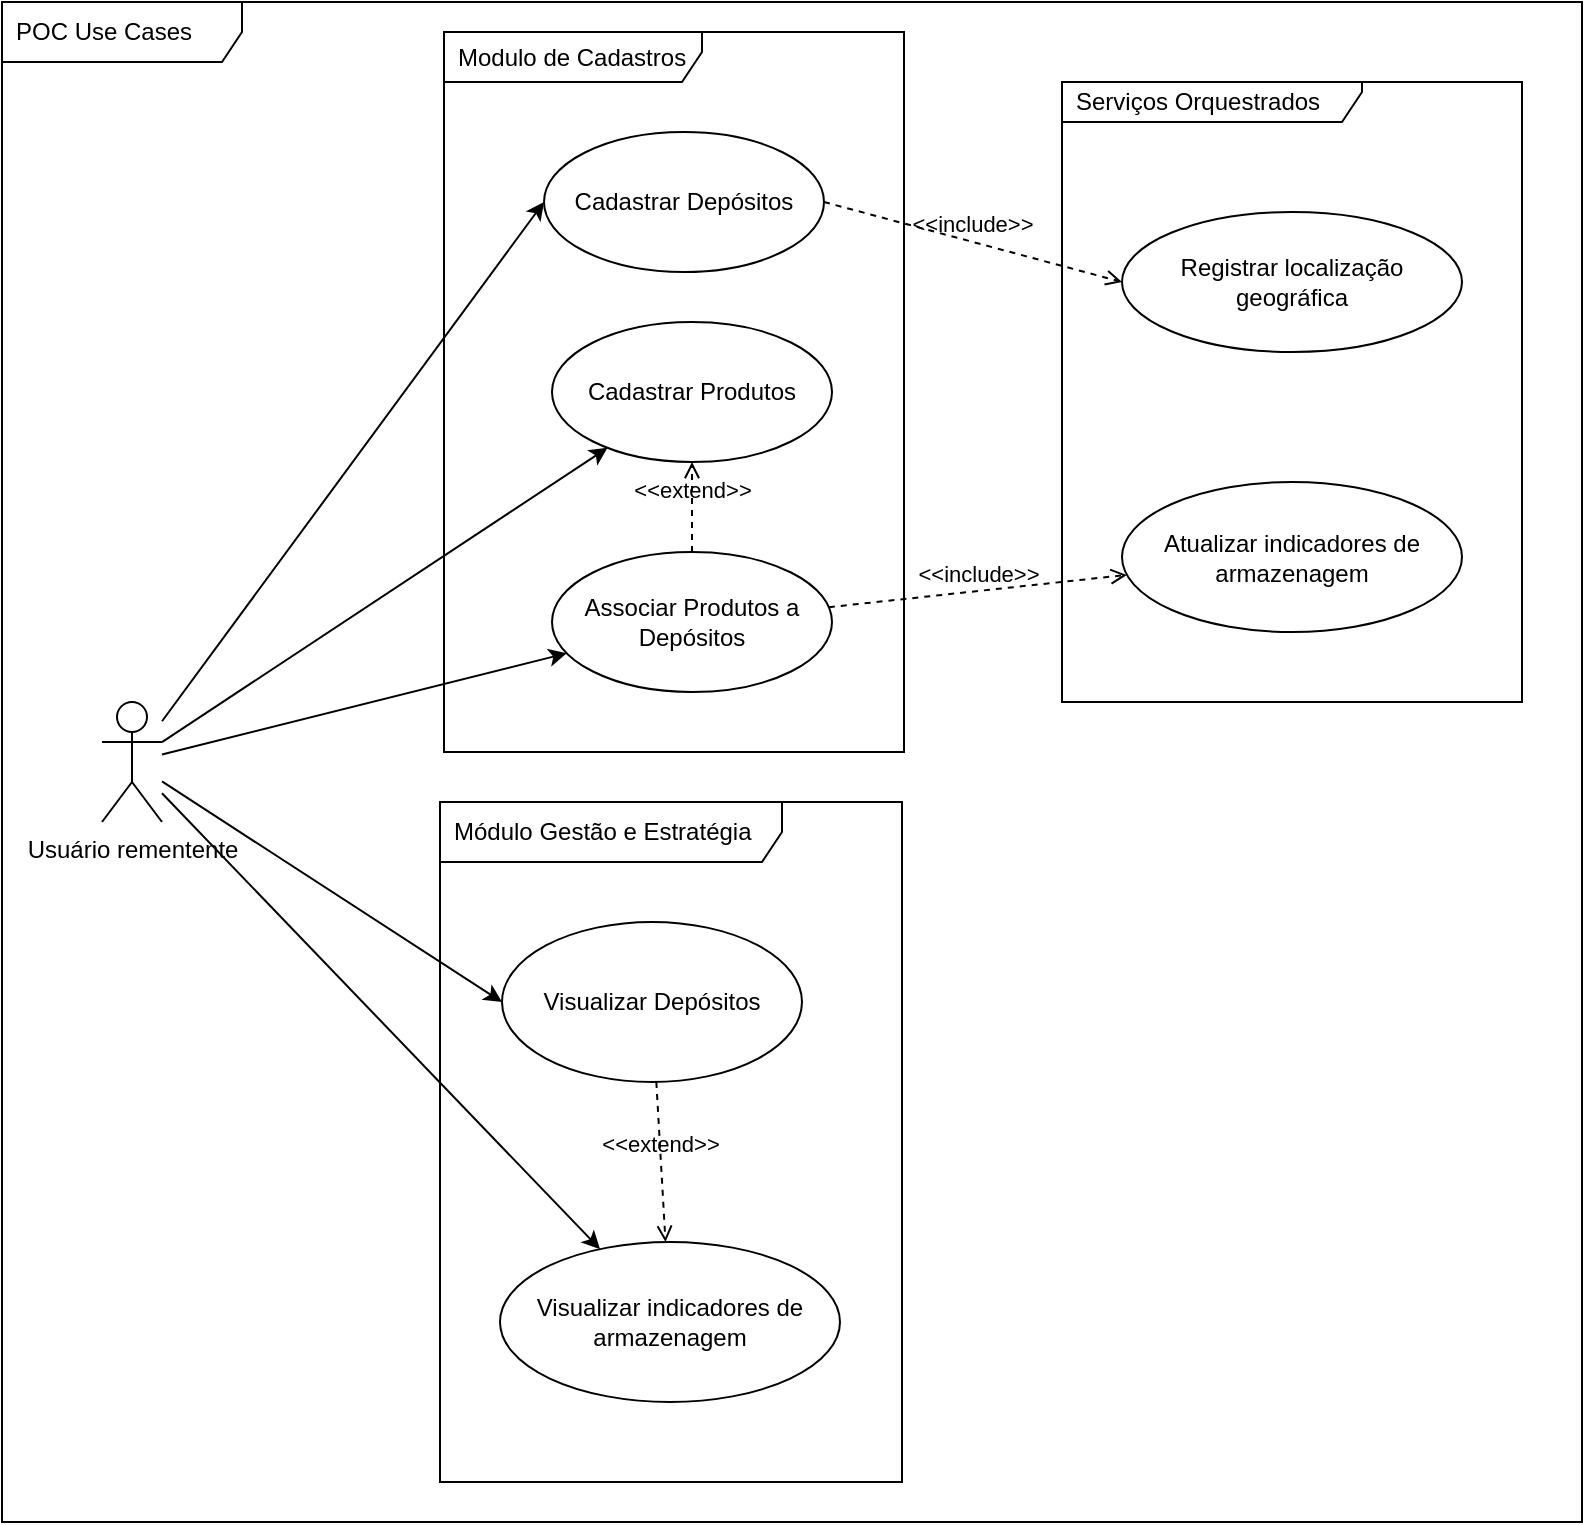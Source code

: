 <mxfile version="20.3.2" type="device"><diagram id="wDnLMvG-83-RW_ECSXDB" name="Página-1"><mxGraphModel dx="3651" dy="1540" grid="1" gridSize="10" guides="1" tooltips="1" connect="1" arrows="1" fold="1" page="1" pageScale="1" pageWidth="827" pageHeight="1169" math="0" shadow="0"><root><mxCell id="0"/><mxCell id="1" parent="0"/><mxCell id="pTqR_ZTTPVNS2h4aj2Q3-12" value="" style="group" vertex="1" connectable="0" parent="1"><mxGeometry x="80" y="340" width="790" height="760" as="geometry"/></mxCell><mxCell id="KvV28Yt6ZvymEWNImPS4-6" value="POC Use Cases" style="shape=umlFrame;whiteSpace=wrap;html=1;width=120;height=30;boundedLbl=1;verticalAlign=middle;align=left;spacingLeft=5;" parent="pTqR_ZTTPVNS2h4aj2Q3-12" vertex="1"><mxGeometry width="790" height="760" as="geometry"/></mxCell><mxCell id="pTqR_ZTTPVNS2h4aj2Q3-11" value="Módulo Gestão e Estratégia" style="shape=umlFrame;whiteSpace=wrap;html=1;width=171;height=30;boundedLbl=1;verticalAlign=middle;align=left;spacingLeft=5;" vertex="1" parent="pTqR_ZTTPVNS2h4aj2Q3-12"><mxGeometry x="219" y="400" width="231" height="340" as="geometry"/></mxCell><mxCell id="KvV28Yt6ZvymEWNImPS4-10" value="Usuário rementente&lt;br&gt;&lt;br&gt;" style="shape=umlActor;verticalLabelPosition=bottom;verticalAlign=top;html=1;" parent="pTqR_ZTTPVNS2h4aj2Q3-12" vertex="1"><mxGeometry x="50" y="350" width="30" height="60" as="geometry"/></mxCell><mxCell id="KvV28Yt6ZvymEWNImPS4-13" value="Visualizar Depósitos" style="ellipse;whiteSpace=wrap;html=1;" parent="pTqR_ZTTPVNS2h4aj2Q3-12" vertex="1"><mxGeometry x="250" y="460" width="150" height="80" as="geometry"/></mxCell><mxCell id="KvV28Yt6ZvymEWNImPS4-8" style="edgeStyle=none;rounded=0;orthogonalLoop=1;jettySize=auto;html=1;entryX=0;entryY=0.5;entryDx=0;entryDy=0;" parent="pTqR_ZTTPVNS2h4aj2Q3-12" source="KvV28Yt6ZvymEWNImPS4-10" target="KvV28Yt6ZvymEWNImPS4-13" edge="1"><mxGeometry relative="1" as="geometry"/></mxCell><mxCell id="KvV28Yt6ZvymEWNImPS4-19" value="&amp;lt;&amp;lt;extend&amp;gt;&amp;gt;" style="html=1;verticalAlign=bottom;labelBackgroundColor=none;endArrow=open;endFill=0;dashed=1;rounded=0;" parent="pTqR_ZTTPVNS2h4aj2Q3-12" source="KvV28Yt6ZvymEWNImPS4-13" target="KvV28Yt6ZvymEWNImPS4-20" edge="1"><mxGeometry width="160" relative="1" as="geometry"><mxPoint x="374" y="630" as="sourcePoint"/><mxPoint x="534" y="630" as="targetPoint"/></mxGeometry></mxCell><mxCell id="KvV28Yt6ZvymEWNImPS4-20" value="Visualizar indicadores de armazenagem" style="ellipse;whiteSpace=wrap;html=1;" parent="pTqR_ZTTPVNS2h4aj2Q3-12" vertex="1"><mxGeometry x="249" y="620" width="170" height="80" as="geometry"/></mxCell><mxCell id="pTqR_ZTTPVNS2h4aj2Q3-10" style="edgeStyle=none;rounded=0;orthogonalLoop=1;jettySize=auto;html=1;" edge="1" parent="pTqR_ZTTPVNS2h4aj2Q3-12" source="KvV28Yt6ZvymEWNImPS4-10" target="KvV28Yt6ZvymEWNImPS4-20"><mxGeometry relative="1" as="geometry"/></mxCell><mxCell id="pTqR_ZTTPVNS2h4aj2Q3-5" value="" style="group" vertex="1" connectable="0" parent="pTqR_ZTTPVNS2h4aj2Q3-12"><mxGeometry x="240" y="15" width="230" height="360" as="geometry"/></mxCell><mxCell id="pTqR_ZTTPVNS2h4aj2Q3-6" value="" style="group" vertex="1" connectable="0" parent="pTqR_ZTTPVNS2h4aj2Q3-5"><mxGeometry x="-19" width="230" height="360" as="geometry"/></mxCell><mxCell id="pTqR_ZTTPVNS2h4aj2Q3-8" value="" style="group" vertex="1" connectable="0" parent="pTqR_ZTTPVNS2h4aj2Q3-6"><mxGeometry width="230" height="360" as="geometry"/></mxCell><mxCell id="pTqR_ZTTPVNS2h4aj2Q3-4" value="Modulo de Cadastros" style="shape=umlFrame;whiteSpace=wrap;html=1;width=129;height=25;boundedLbl=1;verticalAlign=middle;align=left;spacingLeft=5;" vertex="1" parent="pTqR_ZTTPVNS2h4aj2Q3-8"><mxGeometry width="230" height="360" as="geometry"/></mxCell><mxCell id="KvV28Yt6ZvymEWNImPS4-11" value="Cadastrar Depósitos" style="ellipse;whiteSpace=wrap;html=1;" parent="pTqR_ZTTPVNS2h4aj2Q3-8" vertex="1"><mxGeometry x="50" y="50" width="140" height="70" as="geometry"/></mxCell><mxCell id="KvV28Yt6ZvymEWNImPS4-12" value="Cadastrar Produtos" style="ellipse;whiteSpace=wrap;html=1;" parent="pTqR_ZTTPVNS2h4aj2Q3-8" vertex="1"><mxGeometry x="54" y="145" width="140" height="70" as="geometry"/></mxCell><mxCell id="KvV28Yt6ZvymEWNImPS4-18" value="Associar Produtos a Depósitos" style="ellipse;whiteSpace=wrap;html=1;" parent="pTqR_ZTTPVNS2h4aj2Q3-8" vertex="1"><mxGeometry x="54" y="260" width="140" height="70" as="geometry"/></mxCell><mxCell id="KvV28Yt6ZvymEWNImPS4-21" value="&amp;lt;&amp;lt;extend&amp;gt;&amp;gt;" style="html=1;verticalAlign=bottom;labelBackgroundColor=none;endArrow=open;endFill=0;dashed=1;rounded=0;" parent="pTqR_ZTTPVNS2h4aj2Q3-8" source="KvV28Yt6ZvymEWNImPS4-18" target="KvV28Yt6ZvymEWNImPS4-12" edge="1"><mxGeometry width="160" relative="1" as="geometry"><mxPoint x="468.832" y="702.673" as="sourcePoint"/><mxPoint x="554.32" y="706.534" as="targetPoint"/></mxGeometry></mxCell><mxCell id="KvV28Yt6ZvymEWNImPS4-7" style="rounded=0;orthogonalLoop=1;jettySize=auto;html=1;entryX=0;entryY=0.5;entryDx=0;entryDy=0;" parent="pTqR_ZTTPVNS2h4aj2Q3-12" source="KvV28Yt6ZvymEWNImPS4-10" target="KvV28Yt6ZvymEWNImPS4-11" edge="1"><mxGeometry relative="1" as="geometry"><mxPoint x="50" y="490" as="sourcePoint"/></mxGeometry></mxCell><mxCell id="pTqR_ZTTPVNS2h4aj2Q3-7" style="rounded=0;orthogonalLoop=1;jettySize=auto;html=1;" edge="1" parent="pTqR_ZTTPVNS2h4aj2Q3-12" source="KvV28Yt6ZvymEWNImPS4-10" target="KvV28Yt6ZvymEWNImPS4-12"><mxGeometry relative="1" as="geometry"/></mxCell><mxCell id="KvV28Yt6ZvymEWNImPS4-9" style="rounded=0;orthogonalLoop=1;jettySize=auto;html=1;" parent="pTqR_ZTTPVNS2h4aj2Q3-12" source="KvV28Yt6ZvymEWNImPS4-10" target="KvV28Yt6ZvymEWNImPS4-18" edge="1"><mxGeometry relative="1" as="geometry"/></mxCell><mxCell id="pTqR_ZTTPVNS2h4aj2Q3-9" value="" style="group" vertex="1" connectable="0" parent="pTqR_ZTTPVNS2h4aj2Q3-12"><mxGeometry x="530" y="40" width="230" height="310" as="geometry"/></mxCell><mxCell id="pTqR_ZTTPVNS2h4aj2Q3-3" value="Serviços Orquestrados" style="shape=umlFrame;whiteSpace=wrap;html=1;width=150;height=20;boundedLbl=1;verticalAlign=middle;align=left;spacingLeft=5;" vertex="1" parent="pTqR_ZTTPVNS2h4aj2Q3-9"><mxGeometry width="230" height="310" as="geometry"/></mxCell><mxCell id="KvV28Yt6ZvymEWNImPS4-14" value="Registrar localização geográfica" style="ellipse;whiteSpace=wrap;html=1;" parent="pTqR_ZTTPVNS2h4aj2Q3-9" vertex="1"><mxGeometry x="30" y="65" width="170" height="70" as="geometry"/></mxCell><mxCell id="KvV28Yt6ZvymEWNImPS4-15" value="Atualizar indicadores de armazenagem" style="ellipse;whiteSpace=wrap;html=1;" parent="pTqR_ZTTPVNS2h4aj2Q3-9" vertex="1"><mxGeometry x="30" y="200" width="170" height="75" as="geometry"/></mxCell><mxCell id="KvV28Yt6ZvymEWNImPS4-16" value="&amp;lt;&amp;lt;include&amp;gt;&amp;gt;" style="html=1;verticalAlign=bottom;labelBackgroundColor=none;endArrow=open;endFill=0;dashed=1;rounded=0;exitX=1;exitY=0.5;exitDx=0;exitDy=0;entryX=0;entryY=0.5;entryDx=0;entryDy=0;" parent="pTqR_ZTTPVNS2h4aj2Q3-12" source="KvV28Yt6ZvymEWNImPS4-11" target="KvV28Yt6ZvymEWNImPS4-14" edge="1"><mxGeometry width="160" relative="1" as="geometry"><mxPoint x="310" y="280" as="sourcePoint"/><mxPoint x="470" y="280" as="targetPoint"/></mxGeometry></mxCell><mxCell id="KvV28Yt6ZvymEWNImPS4-17" value="&amp;lt;&amp;lt;include&amp;gt;&amp;gt;" style="html=1;verticalAlign=bottom;labelBackgroundColor=none;endArrow=open;endFill=0;dashed=1;rounded=0;" parent="pTqR_ZTTPVNS2h4aj2Q3-12" source="KvV28Yt6ZvymEWNImPS4-18" target="KvV28Yt6ZvymEWNImPS4-15" edge="1"><mxGeometry width="160" relative="1" as="geometry"><mxPoint x="374" y="410" as="sourcePoint"/><mxPoint x="480" y="380" as="targetPoint"/></mxGeometry></mxCell></root></mxGraphModel></diagram></mxfile>